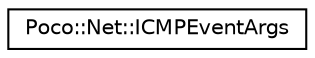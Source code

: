 digraph "Graphical Class Hierarchy"
{
 // LATEX_PDF_SIZE
  edge [fontname="Helvetica",fontsize="10",labelfontname="Helvetica",labelfontsize="10"];
  node [fontname="Helvetica",fontsize="10",shape=record];
  rankdir="LR";
  Node0 [label="Poco::Net::ICMPEventArgs",height=0.2,width=0.4,color="black", fillcolor="white", style="filled",URL="$classPoco_1_1Net_1_1ICMPEventArgs.html",tooltip=" "];
}
